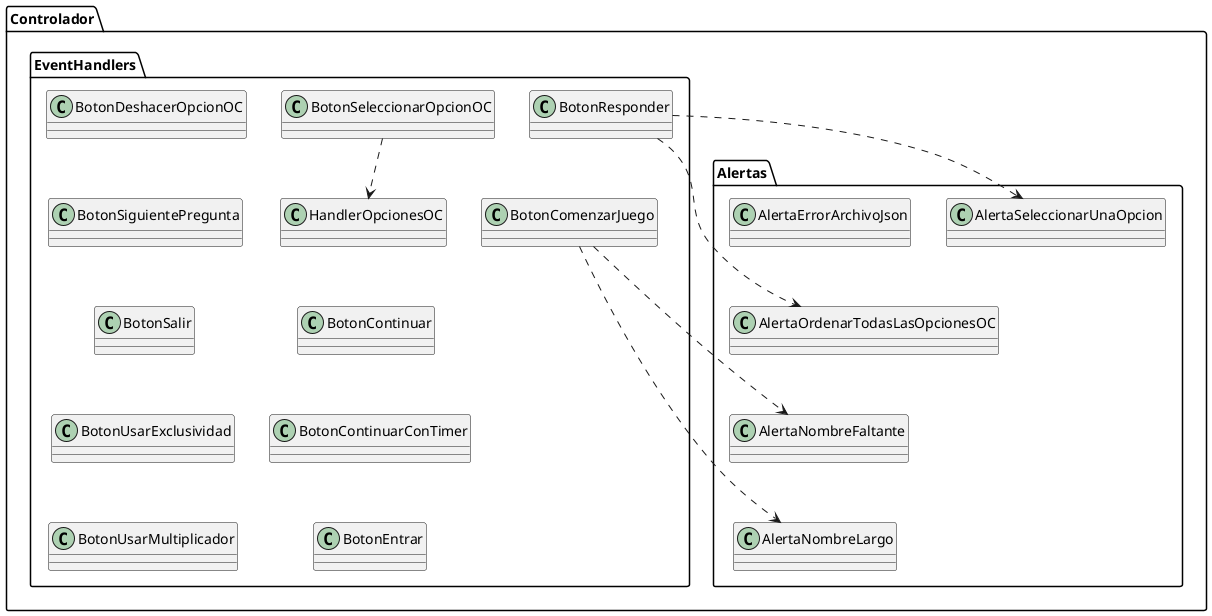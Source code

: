 @startuml
skinparam classAttributeIconSize 0

package Controlador {

    package Alertas {
        class AlertaErrorArchivoJson
        class AlertaNombreFaltante
        class AlertaNombreLargo
        class AlertaOrdenarTodasLasOpcionesOC
        class AlertaSeleccionarUnaOpcion
    }

    package EventHandlers {
        class BotonComenzarJuego
        class BotonContinuar
        class BotonContinuarConTimer
        class BotonDeshacerOpcionOC
        class BotonEntrar
        class BotonResponder
        class BotonSalir
        class BotonSeleccionarOpcionOC
        class BotonSiguientePregunta
        class BotonUsarExclusividad
        class BotonUsarMultiplicador
        class HandlerOpcionesOC

}

'Ordenamiento De Cuadrados
AlertaNombreLargo -up[hidden]-> AlertaNombreFaltante
AlertaNombreFaltante -up[hidden]-> AlertaOrdenarTodasLasOpcionesOC
AlertaOrdenarTodasLasOpcionesOC -up[hidden]-> AlertaSeleccionarUnaOpcion
BotonResponder -[hidden]-> BotonComenzarJuego
HandlerOpcionesOC -[hidden]-> BotonContinuar
BotonContinuar -[hidden]-> BotonContinuarConTimer
BotonContinuarConTimer -[hidden]-> BotonEntrar
BotonSeleccionarOpcionOC -left[hidden]-> BotonDeshacerOpcionOC
BotonDeshacerOpcionOC -[hidden]-> BotonSiguientePregunta
BotonSiguientePregunta -[hidden]-> BotonSalir
BotonSalir -[hidden]-> BotonUsarExclusividad
BotonUsarExclusividad -[hidden]-> BotonUsarMultiplicador

'Herencia --|> cumple la relación 'es un'

'Asociacion --> un objeto guarda a otro

'Agregacion --o un objeto esta compuesto por otro pero no lo necesita para vivir

'Composicion --* un objeto es dueño de otro

'Dependencia ..> un objeto utiliza a otro porque lo recibe/devuelve
BotonComenzarJuego ..> AlertaNombreFaltante
BotonComenzarJuego ..> AlertaNombreLargo
BotonResponder ..> AlertaSeleccionarUnaOpcion
BotonResponder .right.> AlertaOrdenarTodasLasOpcionesOC
BotonSeleccionarOpcionOC ..> HandlerOpcionesOC

'Interfaces ..|> colección de declaraciones de métodos sin implemetnar

@enduml